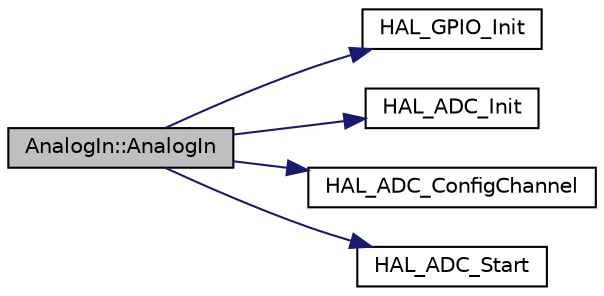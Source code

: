 digraph "AnalogIn::AnalogIn"
{
  edge [fontname="Helvetica",fontsize="10",labelfontname="Helvetica",labelfontsize="10"];
  node [fontname="Helvetica",fontsize="10",shape=record];
  rankdir="LR";
  Node0 [label="AnalogIn::AnalogIn",height=0.2,width=0.4,color="black", fillcolor="grey75", style="filled", fontcolor="black"];
  Node0 -> Node1 [color="midnightblue",fontsize="10",style="solid",fontname="Helvetica"];
  Node1 [label="HAL_GPIO_Init",height=0.2,width=0.4,color="black", fillcolor="white", style="filled",URL="$group___g_p_i_o___exported___functions___group1.html#ga41bda93b6dd639e4905fdb1454eff98e"];
  Node0 -> Node2 [color="midnightblue",fontsize="10",style="solid",fontname="Helvetica"];
  Node2 [label="HAL_ADC_Init",height=0.2,width=0.4,color="black", fillcolor="white", style="filled",URL="$group___a_d_c___exported___functions___group1.html#ga33ddb73d4880bd425aaa43c5c52bb13a"];
  Node0 -> Node3 [color="midnightblue",fontsize="10",style="solid",fontname="Helvetica"];
  Node3 [label="HAL_ADC_ConfigChannel",height=0.2,width=0.4,color="black", fillcolor="white", style="filled",URL="$group___a_d_c___exported___functions___group3.html#gac6f70c4927204d6f50ab44c8e4800106"];
  Node0 -> Node4 [color="midnightblue",fontsize="10",style="solid",fontname="Helvetica"];
  Node4 [label="HAL_ADC_Start",height=0.2,width=0.4,color="black", fillcolor="white", style="filled",URL="$group___a_d_c___exported___functions___group2.html#ga193666e3bde978627c9ee1e2073c69c0"];
}
